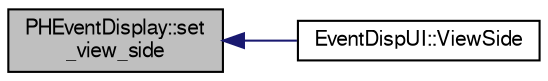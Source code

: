 digraph "PHEventDisplay::set_view_side"
{
  bgcolor="transparent";
  edge [fontname="FreeSans",fontsize="10",labelfontname="FreeSans",labelfontsize="10"];
  node [fontname="FreeSans",fontsize="10",shape=record];
  rankdir="LR";
  Node1 [label="PHEventDisplay::set\l_view_side",height=0.2,width=0.4,color="black", fillcolor="grey75", style="filled" fontcolor="black"];
  Node1 -> Node2 [dir="back",color="midnightblue",fontsize="10",style="solid",fontname="FreeSans"];
  Node2 [label="EventDispUI::ViewSide",height=0.2,width=0.4,color="black",URL="$d8/d6d/classEventDispUI.html#a6a31199b07744657bff84b6b9a8e51e8"];
}
